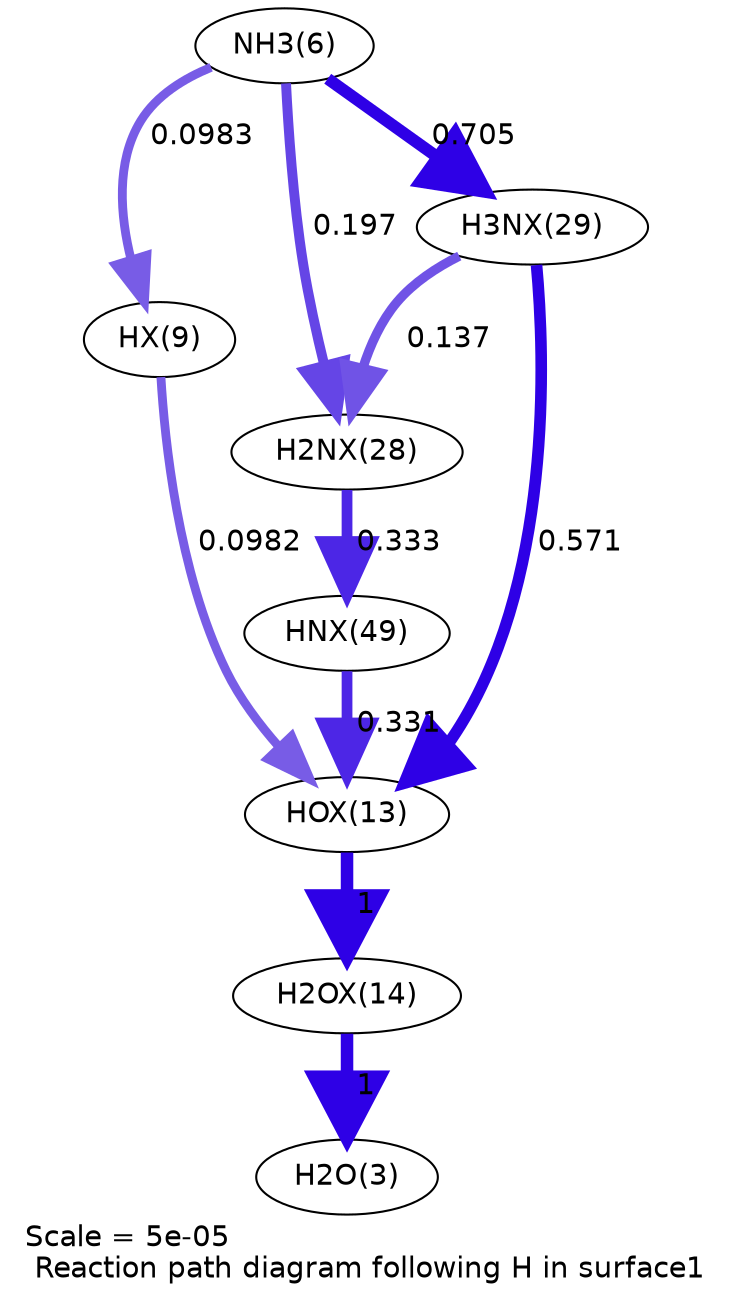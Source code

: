 digraph reaction_paths {
center=1;
s7 -> s12[fontname="Helvetica", penwidth=4.25, arrowsize=2.12, color="0.7, 0.598, 0.9"
, label=" 0.0983"];
s7 -> s19[fontname="Helvetica", penwidth=4.77, arrowsize=2.39, color="0.7, 0.697, 0.9"
, label=" 0.197"];
s7 -> s20[fontname="Helvetica", penwidth=5.74, arrowsize=2.87, color="0.7, 1.21, 0.9"
, label=" 0.705"];
s12 -> s14[fontname="Helvetica", penwidth=4.25, arrowsize=2.12, color="0.7, 0.598, 0.9"
, label=" 0.0982"];
s20 -> s19[fontname="Helvetica", penwidth=4.5, arrowsize=2.25, color="0.7, 0.637, 0.9"
, label=" 0.137"];
s19 -> s22[fontname="Helvetica", penwidth=5.17, arrowsize=2.59, color="0.7, 0.833, 0.9"
, label=" 0.333"];
s20 -> s14[fontname="Helvetica", penwidth=5.58, arrowsize=2.79, color="0.7, 1.07, 0.9"
, label=" 0.571"];
s22 -> s14[fontname="Helvetica", penwidth=5.16, arrowsize=2.58, color="0.7, 0.831, 0.9"
, label=" 0.331"];
s14 -> s15[fontname="Helvetica", penwidth=6, arrowsize=3, color="0.7, 1.5, 0.9"
, label=" 1"];
s15 -> s4[fontname="Helvetica", penwidth=6, arrowsize=3, color="0.7, 1.5, 0.9"
, label=" 1"];
s4 [ fontname="Helvetica", label="H2O(3)"];
s7 [ fontname="Helvetica", label="NH3(6)"];
s12 [ fontname="Helvetica", label="HX(9)"];
s14 [ fontname="Helvetica", label="HOX(13)"];
s15 [ fontname="Helvetica", label="H2OX(14)"];
s19 [ fontname="Helvetica", label="H2NX(28)"];
s20 [ fontname="Helvetica", label="H3NX(29)"];
s22 [ fontname="Helvetica", label="HNX(49)"];
 label = "Scale = 5e-05\l Reaction path diagram following H in surface1";
 fontname = "Helvetica";
}
